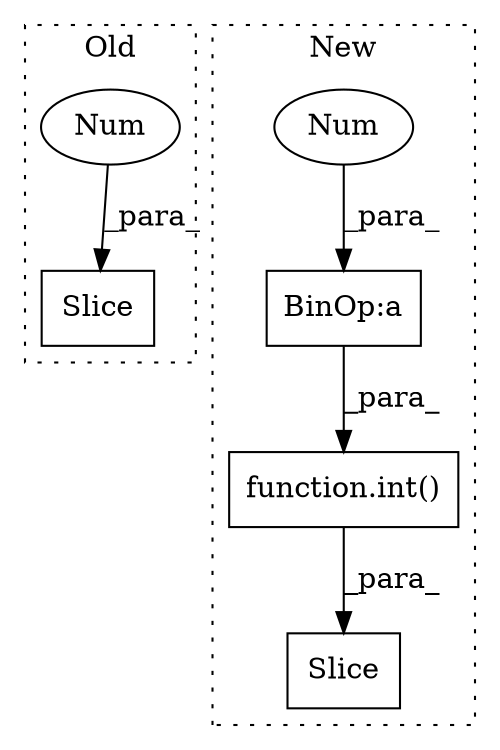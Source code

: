 digraph G {
subgraph cluster0 {
1 [label="Slice" a="80" s="5990" l="1" shape="box"];
5 [label="Num" a="76" s="5990" l="1" shape="ellipse"];
label = "Old";
style="dotted";
}
subgraph cluster1 {
2 [label="Slice" a="80" s="5915" l="23" shape="box"];
3 [label="BinOp:a" a="82" s="5933" l="1" shape="box"];
4 [label="function.int()" a="75" s="5915,5937" l="4,1" shape="box"];
6 [label="Num" a="76" s="5934" l="3" shape="ellipse"];
label = "New";
style="dotted";
}
3 -> 4 [label="_para_"];
4 -> 2 [label="_para_"];
5 -> 1 [label="_para_"];
6 -> 3 [label="_para_"];
}